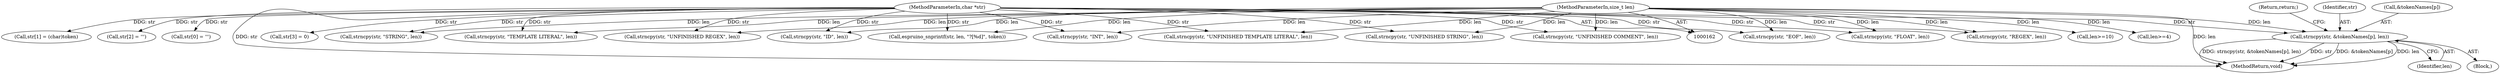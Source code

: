 digraph "0_Espruino_0a7619875bf79877907205f6bee08465b89ff10b_0@pointer" {
"1000321" [label="(Call,strncpy(str, &tokenNames[p], len))"];
"1000164" [label="(MethodParameterIn,char *str)"];
"1000165" [label="(MethodParameterIn,size_t len)"];
"1000333" [label="(Call,espruino_snprintf(str, len, \"?[%d]\", token))"];
"1000280" [label="(Block,)"];
"1000185" [label="(Call,str[1] = (char)token)"];
"1000261" [label="(Call,strncpy(str, \"UNFINISHED REGEX\", len))"];
"1000321" [label="(Call,strncpy(str, &tokenNames[p], len))"];
"1000249" [label="(Call,strncpy(str, \"UNFINISHED TEMPLATE LITERAL\", len))"];
"1000330" [label="(Call,len>=10)"];
"1000328" [label="(Return,return;)"];
"1000327" [label="(Identifier,len)"];
"1000322" [label="(Identifier,str)"];
"1000225" [label="(Call,strncpy(str, \"FLOAT\", len))"];
"1000237" [label="(Call,strncpy(str, \"UNFINISHED STRING\", len))"];
"1000323" [label="(Call,&tokenNames[p])"];
"1000192" [label="(Call,str[2] = '\'')"];
"1000180" [label="(Call,str[0] = '\'')"];
"1000213" [label="(Call,strncpy(str, \"ID\", len))"];
"1000219" [label="(Call,strncpy(str, \"INT\", len))"];
"1000267" [label="(Call,strncpy(str, \"UNFINISHED COMMENT\", len))"];
"1000177" [label="(Call,len>=4)"];
"1000243" [label="(Call,strncpy(str, \"TEMPLATE LITERAL\", len))"];
"1000164" [label="(MethodParameterIn,char *str)"];
"1000207" [label="(Call,strncpy(str, \"EOF\", len))"];
"1000165" [label="(MethodParameterIn,size_t len)"];
"1000231" [label="(Call,strncpy(str, \"STRING\", len))"];
"1000255" [label="(Call,strncpy(str, \"REGEX\", len))"];
"1000338" [label="(MethodReturn,void)"];
"1000197" [label="(Call,str[3] = 0)"];
"1000321" -> "1000280"  [label="AST: "];
"1000321" -> "1000327"  [label="CFG: "];
"1000322" -> "1000321"  [label="AST: "];
"1000323" -> "1000321"  [label="AST: "];
"1000327" -> "1000321"  [label="AST: "];
"1000328" -> "1000321"  [label="CFG: "];
"1000321" -> "1000338"  [label="DDG: str"];
"1000321" -> "1000338"  [label="DDG: &tokenNames[p]"];
"1000321" -> "1000338"  [label="DDG: len"];
"1000321" -> "1000338"  [label="DDG: strncpy(str, &tokenNames[p], len)"];
"1000164" -> "1000321"  [label="DDG: str"];
"1000165" -> "1000321"  [label="DDG: len"];
"1000164" -> "1000162"  [label="AST: "];
"1000164" -> "1000338"  [label="DDG: str"];
"1000164" -> "1000180"  [label="DDG: str"];
"1000164" -> "1000185"  [label="DDG: str"];
"1000164" -> "1000192"  [label="DDG: str"];
"1000164" -> "1000197"  [label="DDG: str"];
"1000164" -> "1000207"  [label="DDG: str"];
"1000164" -> "1000213"  [label="DDG: str"];
"1000164" -> "1000219"  [label="DDG: str"];
"1000164" -> "1000225"  [label="DDG: str"];
"1000164" -> "1000231"  [label="DDG: str"];
"1000164" -> "1000237"  [label="DDG: str"];
"1000164" -> "1000243"  [label="DDG: str"];
"1000164" -> "1000249"  [label="DDG: str"];
"1000164" -> "1000255"  [label="DDG: str"];
"1000164" -> "1000261"  [label="DDG: str"];
"1000164" -> "1000267"  [label="DDG: str"];
"1000164" -> "1000333"  [label="DDG: str"];
"1000165" -> "1000162"  [label="AST: "];
"1000165" -> "1000338"  [label="DDG: len"];
"1000165" -> "1000177"  [label="DDG: len"];
"1000165" -> "1000207"  [label="DDG: len"];
"1000165" -> "1000213"  [label="DDG: len"];
"1000165" -> "1000219"  [label="DDG: len"];
"1000165" -> "1000225"  [label="DDG: len"];
"1000165" -> "1000231"  [label="DDG: len"];
"1000165" -> "1000237"  [label="DDG: len"];
"1000165" -> "1000243"  [label="DDG: len"];
"1000165" -> "1000249"  [label="DDG: len"];
"1000165" -> "1000255"  [label="DDG: len"];
"1000165" -> "1000261"  [label="DDG: len"];
"1000165" -> "1000267"  [label="DDG: len"];
"1000165" -> "1000330"  [label="DDG: len"];
"1000165" -> "1000333"  [label="DDG: len"];
}
